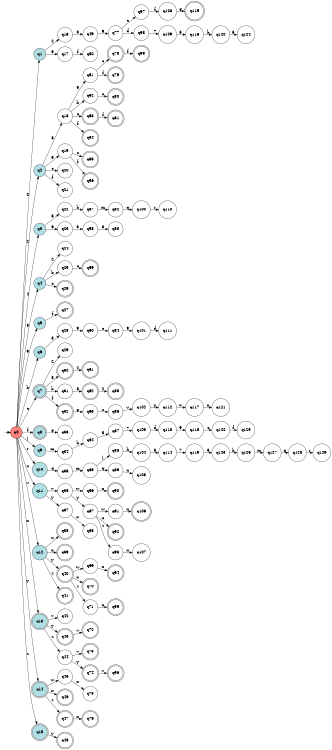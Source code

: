 digraph APTAALF {
__start0 [style = invis, shape = none, label = "", width = 0, height = 0];

rankdir=LR;
size="8,5";

s0 [style="filled", color="black", fillcolor="#ff817b" shape="circle", label="q0"];
s1 [style="filled", color="black", fillcolor="powderblue" shape="circle", label="q1"];
s2 [style="filled", color="black", fillcolor="powderblue" shape="circle", label="q2"];
s3 [style="filled", color="black", fillcolor="powderblue" shape="circle", label="q3"];
s4 [style="filled", color="black", fillcolor="powderblue" shape="circle", label="q4"];
s5 [style="filled", color="black", fillcolor="powderblue" shape="circle", label="q5"];
s6 [style="filled", color="black", fillcolor="powderblue" shape="circle", label="q6"];
s7 [style="rounded,filled", color="black", fillcolor="powderblue" shape="doublecircle", label="q7"];
s8 [style="rounded,filled", color="black", fillcolor="powderblue" shape="doublecircle", label="q8"];
s9 [style="filled", color="black", fillcolor="powderblue" shape="circle", label="q9"];
s10 [style="filled", color="black", fillcolor="powderblue" shape="circle", label="q10"];
s11 [style="filled", color="black", fillcolor="powderblue" shape="circle", label="q11"];
s12 [style="filled", color="black", fillcolor="powderblue" shape="circle", label="q12"];
s13 [style="rounded,filled", color="black", fillcolor="powderblue" shape="doublecircle", label="q13"];
s14 [style="rounded,filled", color="black", fillcolor="powderblue" shape="doublecircle", label="q14"];
s15 [style="rounded,filled", color="black", fillcolor="powderblue" shape="doublecircle", label="q15"];
s16 [style="filled", color="black", fillcolor="white" shape="circle", label="q16"];
s17 [style="filled", color="black", fillcolor="white" shape="circle", label="q17"];
s18 [style="filled", color="black", fillcolor="white" shape="circle", label="q18"];
s19 [style="filled", color="black", fillcolor="white" shape="circle", label="q19"];
s20 [style="filled", color="black", fillcolor="white" shape="circle", label="q20"];
s21 [style="filled", color="black", fillcolor="white" shape="circle", label="q21"];
s22 [style="filled", color="black", fillcolor="white" shape="circle", label="q22"];
s23 [style="filled", color="black", fillcolor="white" shape="circle", label="q23"];
s24 [style="filled", color="black", fillcolor="white" shape="circle", label="q24"];
s25 [style="filled", color="black", fillcolor="white" shape="circle", label="q25"];
s26 [style="rounded,filled", color="black", fillcolor="white" shape="doublecircle", label="q26"];
s27 [style="rounded,filled", color="black", fillcolor="white" shape="doublecircle", label="q27"];
s28 [style="filled", color="black", fillcolor="white" shape="circle", label="q28"];
s29 [style="filled", color="black", fillcolor="white" shape="circle", label="q29"];
s30 [style="rounded,filled", color="black", fillcolor="white" shape="doublecircle", label="q30"];
s31 [style="filled", color="black", fillcolor="white" shape="circle", label="q31"];
s32 [style="rounded,filled", color="black", fillcolor="white" shape="doublecircle", label="q32"];
s33 [style="filled", color="black", fillcolor="white" shape="circle", label="q33"];
s34 [style="filled", color="black", fillcolor="white" shape="circle", label="q34"];
s35 [style="filled", color="black", fillcolor="white" shape="circle", label="q35"];
s36 [style="filled", color="black", fillcolor="white" shape="circle", label="q36"];
s37 [style="filled", color="black", fillcolor="white" shape="circle", label="q37"];
s38 [style="rounded,filled", color="black", fillcolor="white" shape="doublecircle", label="q38"];
s39 [style="rounded,filled", color="black", fillcolor="white" shape="doublecircle", label="q39"];
s40 [style="rounded,filled", color="black", fillcolor="white" shape="doublecircle", label="q40"];
s41 [style="rounded,filled", color="black", fillcolor="white" shape="doublecircle", label="q41"];
s42 [style="filled", color="black", fillcolor="white" shape="circle", label="q42"];
s43 [style="rounded,filled", color="black", fillcolor="white" shape="doublecircle", label="q43"];
s44 [style="filled", color="black", fillcolor="white" shape="circle", label="q44"];
s45 [style="filled", color="black", fillcolor="white" shape="circle", label="q45"];
s46 [style="rounded,filled", color="black", fillcolor="white" shape="doublecircle", label="q46"];
s47 [style="rounded,filled", color="black", fillcolor="white" shape="doublecircle", label="q47"];
s48 [style="rounded,filled", color="black", fillcolor="white" shape="doublecircle", label="q48"];
s49 [style="filled", color="black", fillcolor="white" shape="circle", label="q49"];
s50 [style="filled", color="black", fillcolor="white" shape="circle", label="q50"];
s51 [style="filled", color="black", fillcolor="white" shape="circle", label="q51"];
s52 [style="filled", color="black", fillcolor="white" shape="circle", label="q52"];
s53 [style="rounded,filled", color="black", fillcolor="white" shape="doublecircle", label="q53"];
s54 [style="rounded,filled", color="black", fillcolor="white" shape="doublecircle", label="q54"];
s55 [style="rounded,filled", color="black", fillcolor="white" shape="doublecircle", label="q55"];
s56 [style="rounded,filled", color="black", fillcolor="white" shape="doublecircle", label="q56"];
s57 [style="filled", color="black", fillcolor="white" shape="circle", label="q57"];
s58 [style="filled", color="black", fillcolor="white" shape="circle", label="q58"];
s59 [style="rounded,filled", color="black", fillcolor="white" shape="doublecircle", label="q59"];
s60 [style="filled", color="black", fillcolor="white" shape="circle", label="q60"];
s61 [style="rounded,filled", color="black", fillcolor="white" shape="doublecircle", label="q61"];
s62 [style="rounded,filled", color="black", fillcolor="white" shape="doublecircle", label="q62"];
s63 [style="filled", color="black", fillcolor="white" shape="circle", label="q63"];
s64 [style="filled", color="black", fillcolor="white" shape="circle", label="q64"];
s65 [style="filled", color="black", fillcolor="white" shape="circle", label="q65"];
s66 [style="filled", color="black", fillcolor="white" shape="circle", label="q66"];
s67 [style="filled", color="black", fillcolor="white" shape="circle", label="q67"];
s68 [style="filled", color="black", fillcolor="white" shape="circle", label="q68"];
s69 [style="filled", color="black", fillcolor="white" shape="circle", label="q69"];
s70 [style="rounded,filled", color="black", fillcolor="white" shape="doublecircle", label="q70"];
s71 [style="filled", color="black", fillcolor="white" shape="circle", label="q71"];
s72 [style="rounded,filled", color="black", fillcolor="white" shape="doublecircle", label="q72"];
s73 [style="rounded,filled", color="black", fillcolor="white" shape="doublecircle", label="q73"];
s74 [style="rounded,filled", color="black", fillcolor="white" shape="doublecircle", label="q74"];
s75 [style="filled", color="black", fillcolor="white" shape="circle", label="q75"];
s76 [style="rounded,filled", color="black", fillcolor="white" shape="doublecircle", label="q76"];
s77 [style="filled", color="black", fillcolor="white" shape="circle", label="q77"];
s78 [style="rounded,filled", color="black", fillcolor="white" shape="doublecircle", label="q78"];
s79 [style="rounded,filled", color="black", fillcolor="white" shape="doublecircle", label="q79"];
s80 [style="rounded,filled", color="black", fillcolor="white" shape="doublecircle", label="q80"];
s81 [style="rounded,filled", color="black", fillcolor="white" shape="doublecircle", label="q81"];
s82 [style="filled", color="black", fillcolor="white" shape="circle", label="q82"];
s83 [style="filled", color="black", fillcolor="white" shape="circle", label="q83"];
s84 [style="filled", color="black", fillcolor="white" shape="circle", label="q84"];
s85 [style="rounded,filled", color="black", fillcolor="white" shape="doublecircle", label="q85"];
s86 [style="filled", color="black", fillcolor="white" shape="circle", label="q86"];
s87 [style="filled", color="black", fillcolor="white" shape="circle", label="q87"];
s88 [style="filled", color="black", fillcolor="white" shape="circle", label="q88"];
s89 [style="filled", color="black", fillcolor="white" shape="circle", label="q89"];
s90 [style="rounded,filled", color="black", fillcolor="white" shape="doublecircle", label="q90"];
s91 [style="filled", color="black", fillcolor="white" shape="circle", label="q91"];
s92 [style="rounded,filled", color="black", fillcolor="white" shape="doublecircle", label="q92"];
s93 [style="filled", color="black", fillcolor="white" shape="circle", label="q93"];
s94 [style="rounded,filled", color="black", fillcolor="white" shape="doublecircle", label="q94"];
s95 [style="rounded,filled", color="black", fillcolor="white" shape="doublecircle", label="q95"];
s96 [style="rounded,filled", color="black", fillcolor="white" shape="doublecircle", label="q96"];
s97 [style="filled", color="black", fillcolor="white" shape="circle", label="q97"];
s98 [style="filled", color="black", fillcolor="white" shape="circle", label="q98"];
s99 [style="rounded,filled", color="black", fillcolor="white" shape="doublecircle", label="q99"];
s100 [style="filled", color="black", fillcolor="white" shape="circle", label="q100"];
s101 [style="filled", color="black", fillcolor="white" shape="circle", label="q101"];
s102 [style="filled", color="black", fillcolor="white" shape="circle", label="q102"];
s103 [style="filled", color="black", fillcolor="white" shape="circle", label="q103"];
s104 [style="filled", color="black", fillcolor="white" shape="circle", label="q104"];
s105 [style="filled", color="black", fillcolor="white" shape="circle", label="q105"];
s106 [style="rounded,filled", color="black", fillcolor="white" shape="doublecircle", label="q106"];
s107 [style="filled", color="black", fillcolor="white" shape="circle", label="q107"];
s108 [style="filled", color="black", fillcolor="white" shape="circle", label="q108"];
s109 [style="filled", color="black", fillcolor="white" shape="circle", label="q109"];
s110 [style="filled", color="black", fillcolor="white" shape="circle", label="q110"];
s111 [style="filled", color="black", fillcolor="white" shape="circle", label="q111"];
s112 [style="filled", color="black", fillcolor="white" shape="circle", label="q112"];
s113 [style="filled", color="black", fillcolor="white" shape="circle", label="q113"];
s114 [style="filled", color="black", fillcolor="white" shape="circle", label="q114"];
s115 [style="rounded,filled", color="black", fillcolor="white" shape="doublecircle", label="q115"];
s116 [style="filled", color="black", fillcolor="white" shape="circle", label="q116"];
s117 [style="filled", color="black", fillcolor="white" shape="circle", label="q117"];
s118 [style="filled", color="black", fillcolor="white" shape="circle", label="q118"];
s119 [style="filled", color="black", fillcolor="white" shape="circle", label="q119"];
s120 [style="filled", color="black", fillcolor="white" shape="circle", label="q120"];
s121 [style="filled", color="black", fillcolor="white" shape="circle", label="q121"];
s122 [style="filled", color="black", fillcolor="white" shape="circle", label="q122"];
s123 [style="filled", color="black", fillcolor="white" shape="circle", label="q123"];
s124 [style="filled", color="black", fillcolor="white" shape="circle", label="q124"];
s125 [style="filled", color="black", fillcolor="white" shape="circle", label="q125"];
s126 [style="filled", color="black", fillcolor="white" shape="circle", label="q126"];
s127 [style="filled", color="black", fillcolor="white" shape="circle", label="q127"];
s128 [style="filled", color="black", fillcolor="white" shape="circle", label="q128"];
s129 [style="filled", color="black", fillcolor="white" shape="circle", label="q129"];
subgraph cluster_main { 
	graph [pad=".75", ranksep="0.15", nodesep="0.15"];
	 style=invis; 
	__start0 -> s0 [penwidth=2];
}
s0 -> s1 [label="0"];
s0 -> s2 [label="2"];
s0 -> s3 [label="4"];
s0 -> s4 [label="8"];
s0 -> s5 [label="9"];
s0 -> s6 [label="b"];
s0 -> s7 [label="c"];
s0 -> s8 [label="f"];
s0 -> s9 [label="j"];
s0 -> s10 [label="r"];
s0 -> s11 [label="u"];
s0 -> s12 [label="v"];
s0 -> s13 [label="x"];
s0 -> s14 [label="y"];
s0 -> s15 [label="z"];
s1 -> s16 [label="2"];
s1 -> s17 [label="9"];
s2 -> s18 [label="8"];
s2 -> s19 [label="9"];
s2 -> s20 [label="c"];
s2 -> s21 [label="f"];
s3 -> s22 [label="5"];
s3 -> s23 [label="6"];
s4 -> s24 [label="2"];
s4 -> s25 [label="b"];
s4 -> s26 [label="c"];
s5 -> s27 [label="f"];
s6 -> s28 [label="8"];
s7 -> s29 [label="2"];
s7 -> s30 [label="8"];
s7 -> s31 [label="b"];
s7 -> s32 [label="f"];
s8 -> s33 [label="g"];
s9 -> s34 [label="m"];
s10 -> s35 [label="q"];
s11 -> s36 [label="v"];
s11 -> s37 [label="y"];
s12 -> s38 [label="w"];
s12 -> s39 [label="x"];
s12 -> s40 [label="y"];
s12 -> s41 [label="z"];
s13 -> s42 [label="v"];
s13 -> s43 [label="y"];
s13 -> s44 [label="z"];
s14 -> s45 [label="w"];
s14 -> s46 [label="x"];
s14 -> s47 [label="z"];
s15 -> s48 [label="y"];
s16 -> s49 [label="8"];
s17 -> s50 [label="f"];
s18 -> s51 [label="9"];
s18 -> s52 [label="b"];
s18 -> s53 [label="c"];
s18 -> s54 [label="f"];
s19 -> s55 [label="c"];
s19 -> s56 [label="f"];
s22 -> s57 [label="h"];
s23 -> s58 [label="3"];
s25 -> s59 [label="c"];
s28 -> s60 [label="9"];
s30 -> s61 [label="2"];
s31 -> s62 [label="8"];
s32 -> s63 [label="g"];
s34 -> s64 [label="h"];
s35 -> s65 [label="m"];
s36 -> s66 [label="w"];
s36 -> s67 [label="y"];
s37 -> s68 [label="x"];
s40 -> s69 [label="w"];
s40 -> s70 [label="x"];
s40 -> s71 [label="z"];
s43 -> s72 [label="v"];
s44 -> s73 [label="v"];
s44 -> s74 [label="y"];
s45 -> s75 [label="x"];
s47 -> s76 [label="x"];
s49 -> s77 [label="9"];
s51 -> s78 [label="c"];
s51 -> s79 [label="f"];
s52 -> s80 [label="c"];
s53 -> s81 [label="f"];
s57 -> s82 [label="m"];
s58 -> s83 [label="8"];
s60 -> s84 [label="c"];
s62 -> s85 [label="2"];
s63 -> s86 [label="u"];
s64 -> s87 [label="5"];
s65 -> s88 [label="j"];
s65 -> s89 [label="q"];
s66 -> s90 [label="x"];
s67 -> s91 [label="w"];
s67 -> s92 [label="x"];
s67 -> s93 [label="z"];
s69 -> s94 [label="x"];
s71 -> s95 [label="x"];
s74 -> s96 [label="v"];
s77 -> s97 [label="c"];
s77 -> s98 [label="d"];
s78 -> s99 [label="f"];
s82 -> s100 [label="q"];
s84 -> s101 [label="9"];
s86 -> s102 [label="v"];
s87 -> s103 [label="7"];
s88 -> s104 [label="h"];
s89 -> s105 [label="n"];
s91 -> s106 [label="x"];
s93 -> s107 [label="x"];
s97 -> s108 [label="f"];
s98 -> s109 [label="7"];
s100 -> s110 [label="r"];
s101 -> s111 [label="d"];
s102 -> s112 [label="y"];
s103 -> s113 [label="d"];
s104 -> s114 [label="5"];
s108 -> s115 [label="g"];
s109 -> s116 [label="5"];
s112 -> s117 [label="w"];
s113 -> s118 [label="9"];
s114 -> s119 [label="7"];
s116 -> s120 [label="h"];
s117 -> s121 [label="x"];
s118 -> s122 [label="c"];
s119 -> s123 [label="5"];
s120 -> s124 [label="5"];
s122 -> s125 [label="f"];
s123 -> s126 [label="h"];
s126 -> s127 [label="m"];
s127 -> s128 [label="q"];
s128 -> s129 [label="r"];

}